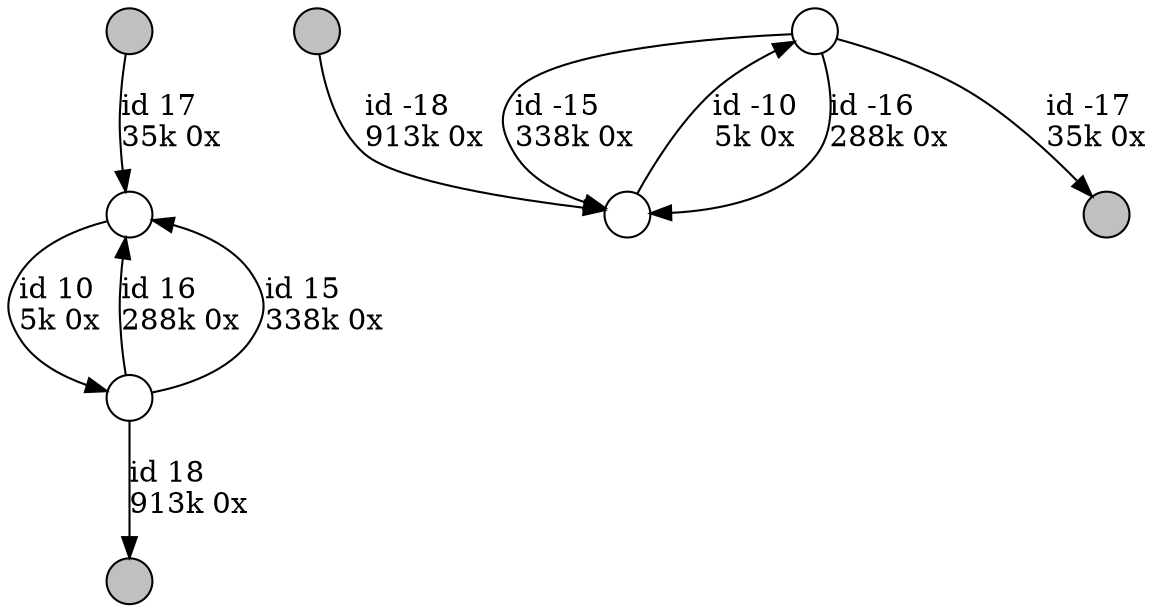 digraph {
nodesep = 0.5;
node [shape = circle, label = "", height = 0.3];
"0" [style = "filled", fillcolor = "grey"];
"1" [style = "filled", fillcolor = "grey"];
"2" [style = "filled", fillcolor = "grey"];
"3" [style = "filled", fillcolor = "grey"];
"3" -> "4" [label = "id -18\l913k 0x", color = "black"] ;
"5" -> "1" [label = "id -17\l35k 0x", color = "black"] ;
"7" -> "6" [label = "id 16\l288k 0x", color = "black"] ;
"7" -> "6" [label = "id 15\l338k 0x", color = "black"] ;
"0" -> "6" [label = "id 17\l35k 0x", color = "black"] ;
"5" -> "4" [label = "id -16\l288k 0x", color = "black"] ;
"7" -> "2" [label = "id 18\l913k 0x", color = "black"] ;
"5" -> "4" [label = "id -15\l338k 0x", color = "black"] ;
"6" -> "7" [label = "id 10\l5k 0x", color = "black"] ;
"4" -> "5" [label = "id -10\l5k 0x", color = "black"] ;
}
